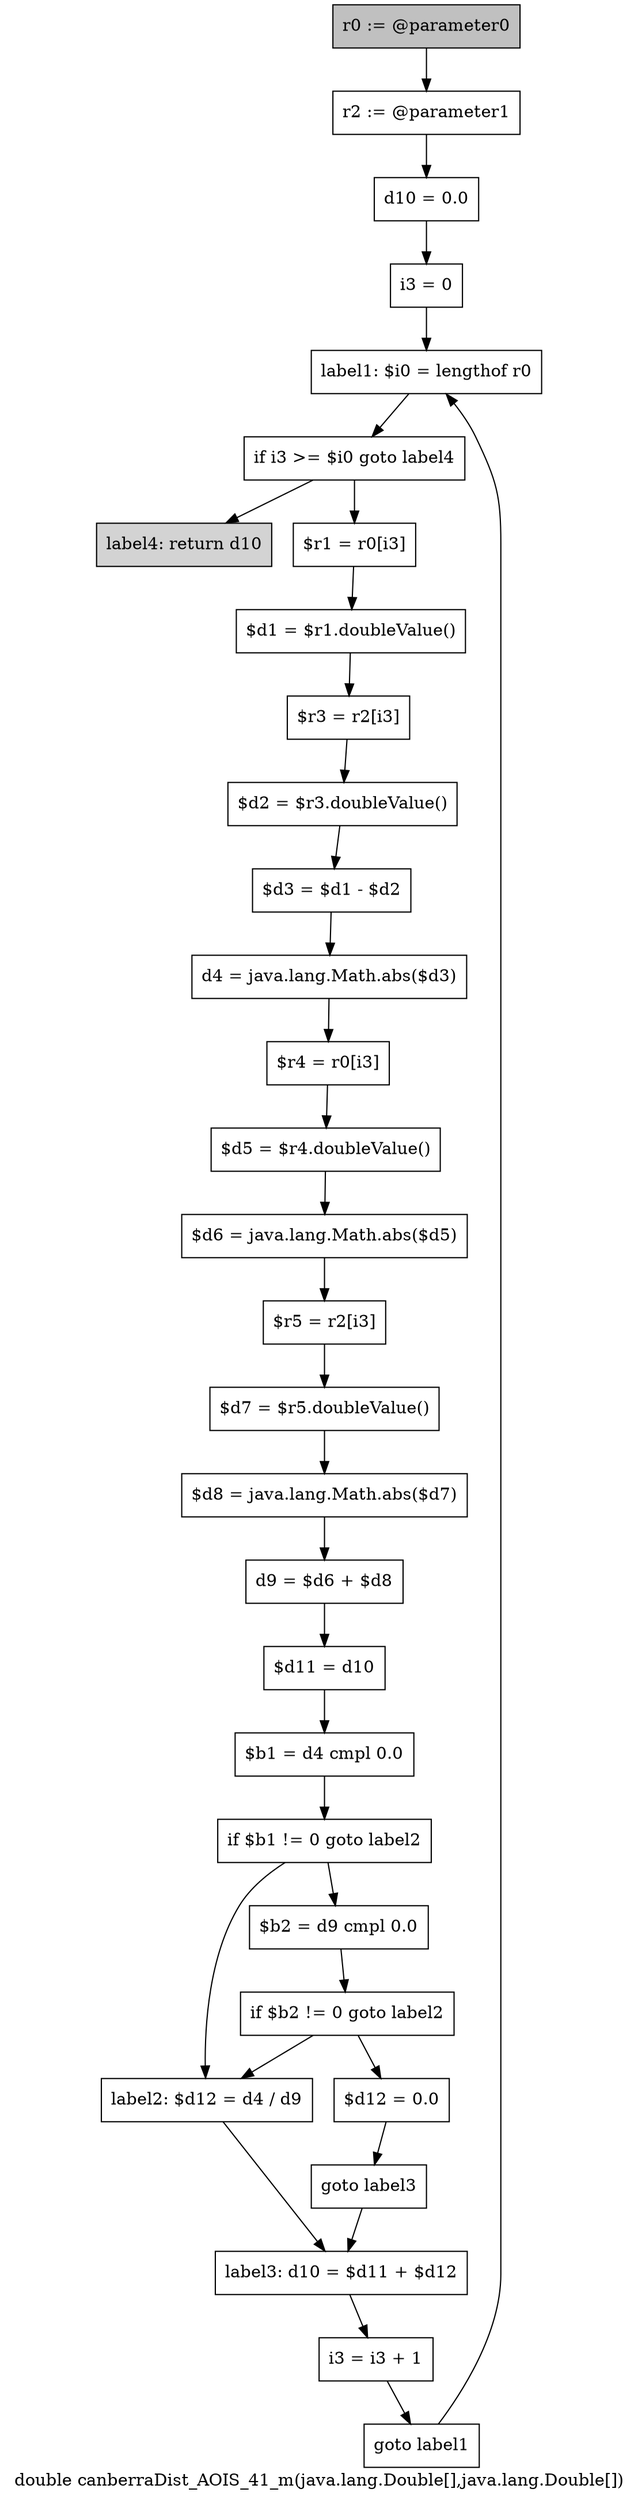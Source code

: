 digraph "double canberraDist_AOIS_41_m(java.lang.Double[],java.lang.Double[])" {
    label="double canberraDist_AOIS_41_m(java.lang.Double[],java.lang.Double[])";
    node [shape=box];
    "0" [style=filled,fillcolor=gray,label="r0 := @parameter0",];
    "1" [label="r2 := @parameter1",];
    "0"->"1";
    "2" [label="d10 = 0.0",];
    "1"->"2";
    "3" [label="i3 = 0",];
    "2"->"3";
    "4" [label="label1: $i0 = lengthof r0",];
    "3"->"4";
    "5" [label="if i3 >= $i0 goto label4",];
    "4"->"5";
    "6" [label="$r1 = r0[i3]",];
    "5"->"6";
    "30" [style=filled,fillcolor=lightgray,label="label4: return d10",];
    "5"->"30";
    "7" [label="$d1 = $r1.doubleValue()",];
    "6"->"7";
    "8" [label="$r3 = r2[i3]",];
    "7"->"8";
    "9" [label="$d2 = $r3.doubleValue()",];
    "8"->"9";
    "10" [label="$d3 = $d1 - $d2",];
    "9"->"10";
    "11" [label="d4 = java.lang.Math.abs($d3)",];
    "10"->"11";
    "12" [label="$r4 = r0[i3]",];
    "11"->"12";
    "13" [label="$d5 = $r4.doubleValue()",];
    "12"->"13";
    "14" [label="$d6 = java.lang.Math.abs($d5)",];
    "13"->"14";
    "15" [label="$r5 = r2[i3]",];
    "14"->"15";
    "16" [label="$d7 = $r5.doubleValue()",];
    "15"->"16";
    "17" [label="$d8 = java.lang.Math.abs($d7)",];
    "16"->"17";
    "18" [label="d9 = $d6 + $d8",];
    "17"->"18";
    "19" [label="$d11 = d10",];
    "18"->"19";
    "20" [label="$b1 = d4 cmpl 0.0",];
    "19"->"20";
    "21" [label="if $b1 != 0 goto label2",];
    "20"->"21";
    "22" [label="$b2 = d9 cmpl 0.0",];
    "21"->"22";
    "26" [label="label2: $d12 = d4 / d9",];
    "21"->"26";
    "23" [label="if $b2 != 0 goto label2",];
    "22"->"23";
    "24" [label="$d12 = 0.0",];
    "23"->"24";
    "23"->"26";
    "25" [label="goto label3",];
    "24"->"25";
    "27" [label="label3: d10 = $d11 + $d12",];
    "25"->"27";
    "26"->"27";
    "28" [label="i3 = i3 + 1",];
    "27"->"28";
    "29" [label="goto label1",];
    "28"->"29";
    "29"->"4";
}
